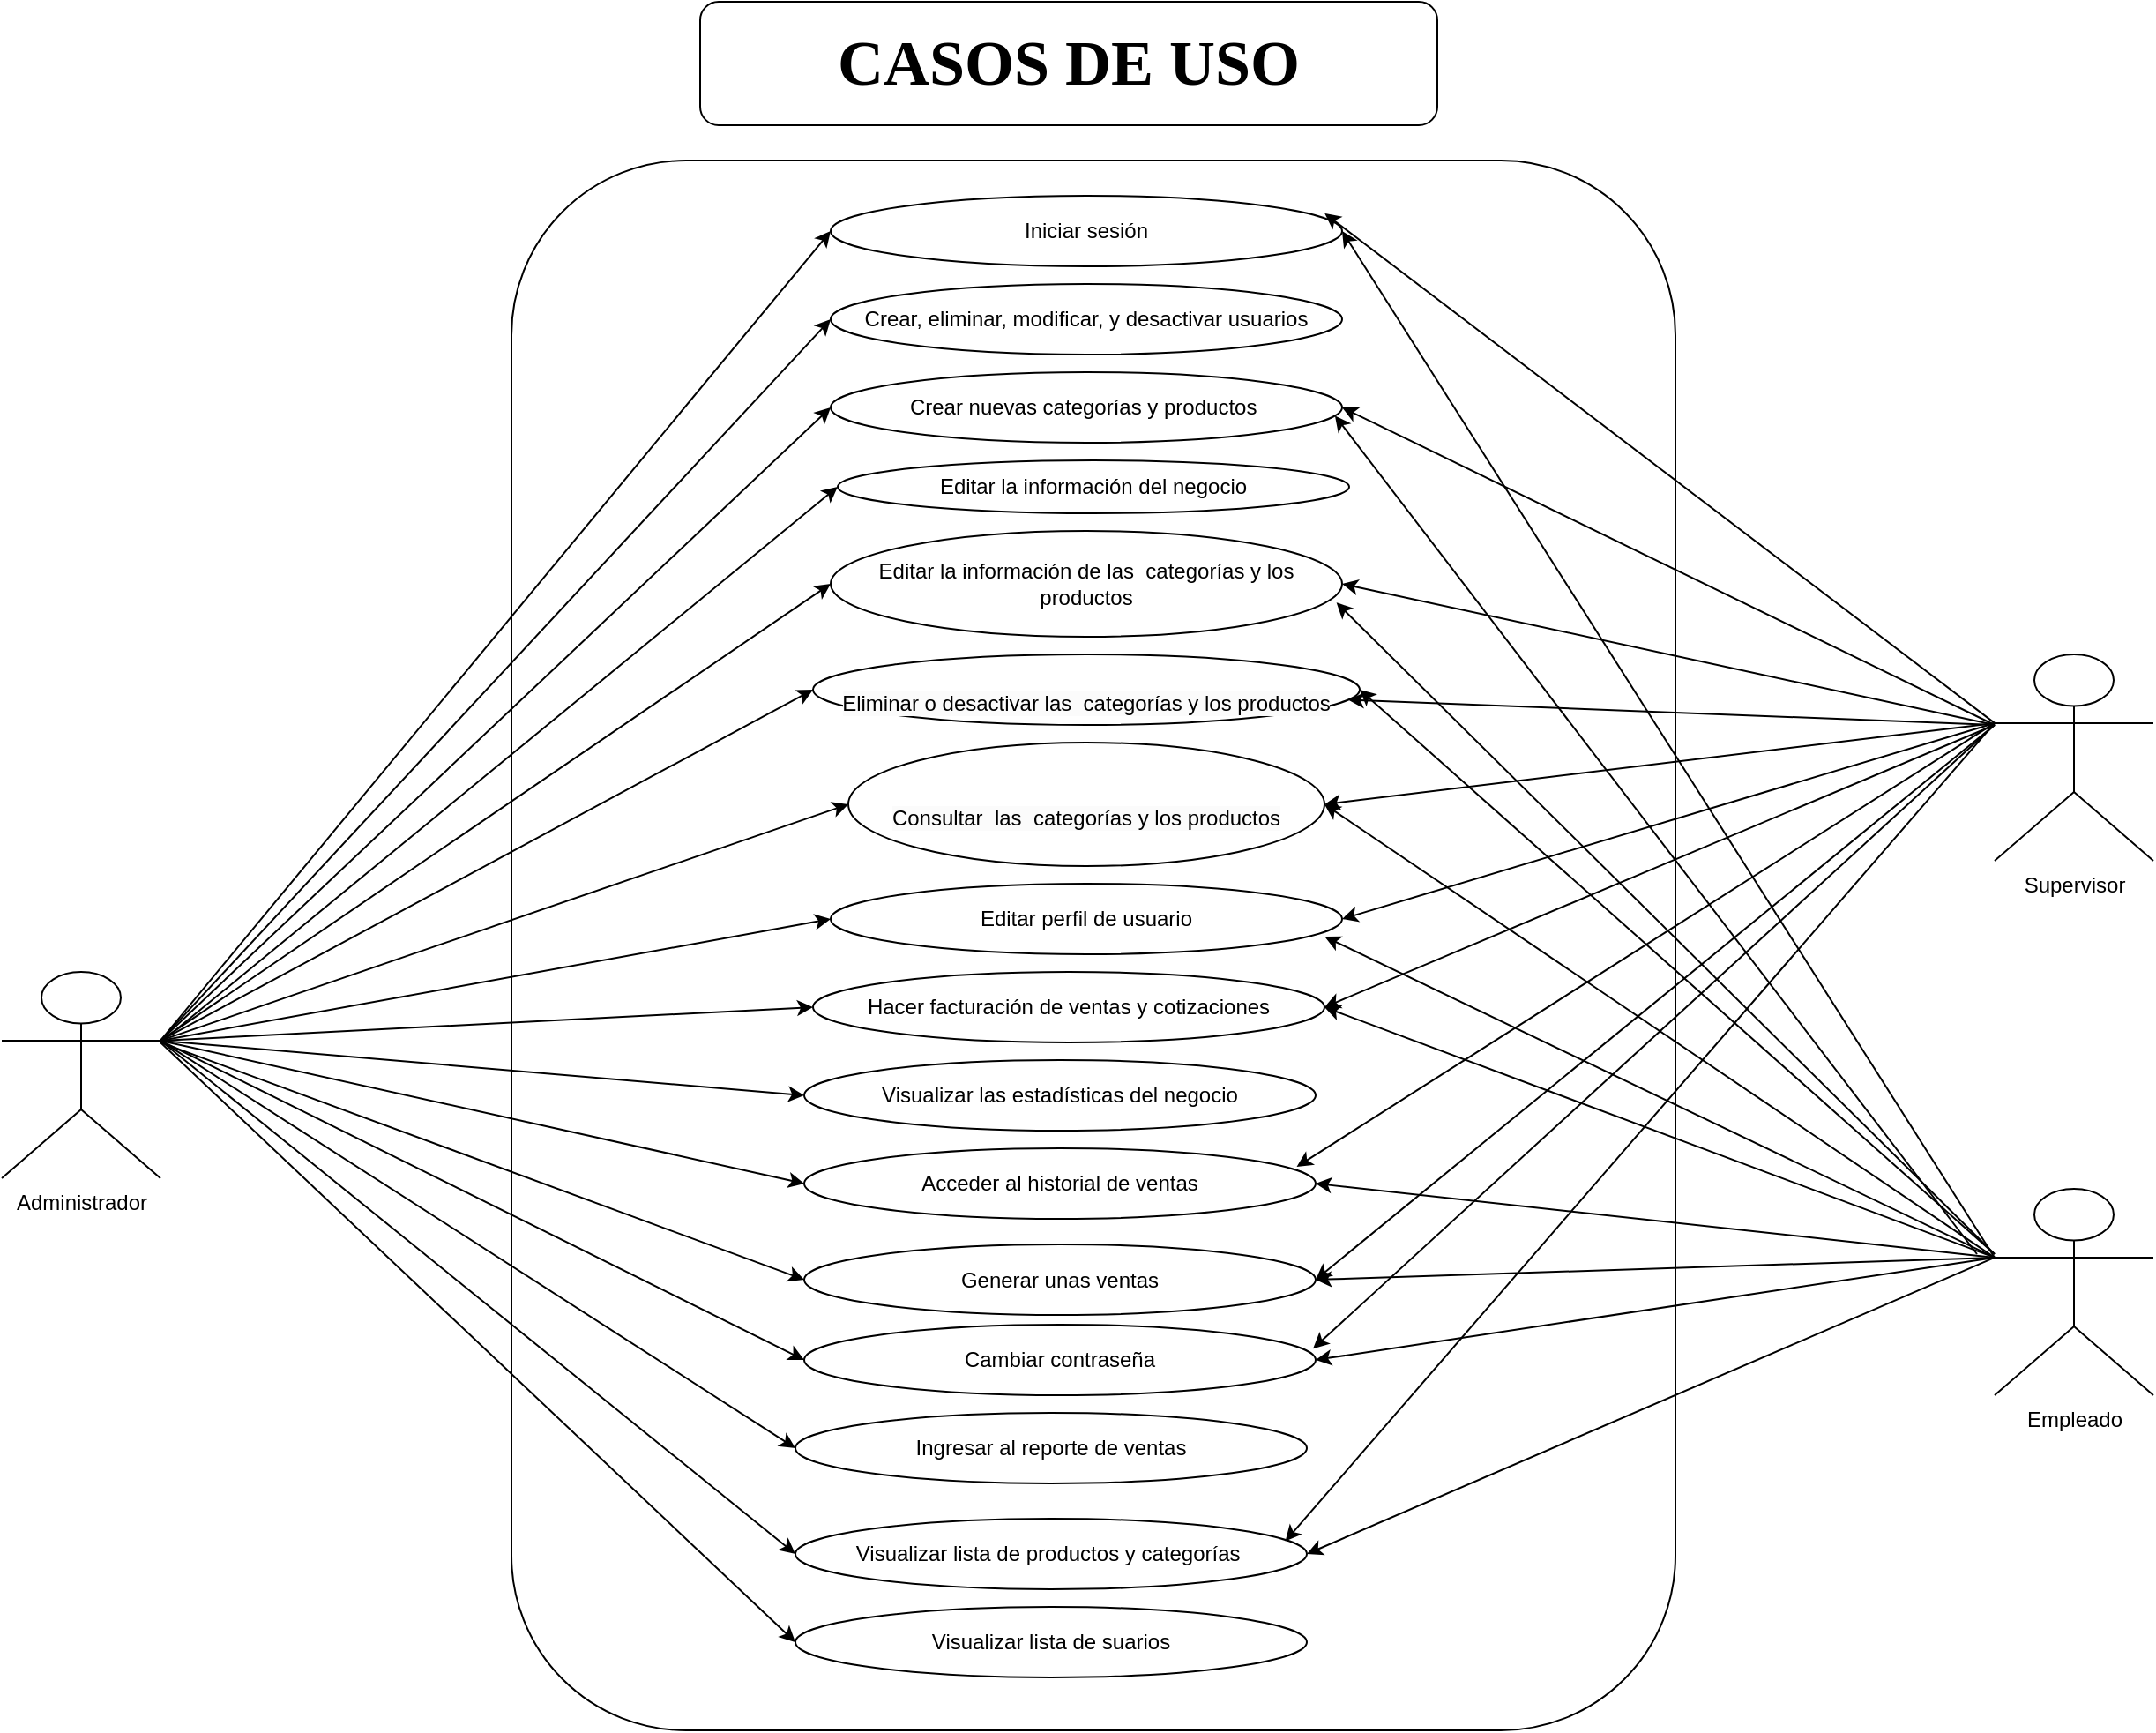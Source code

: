 <mxfile version="24.0.1" type="google">
  <diagram name="Página-1" id="wjt_wNT9pInLbBbozji_">
    <mxGraphModel grid="1" page="1" gridSize="10" guides="1" tooltips="1" connect="1" arrows="1" fold="1" pageScale="1" pageWidth="827" pageHeight="1169" math="0" shadow="0">
      <root>
        <mxCell id="0" />
        <mxCell id="1" parent="0" />
        <mxCell id="Tp81bI-9_jp-oIlbRrjL-5" value="" style="rounded=1;whiteSpace=wrap;html=1;" vertex="1" parent="1">
          <mxGeometry x="29" y="-50" width="660" height="890" as="geometry" />
        </mxCell>
        <mxCell id="FshZVi81owRnNkDoLixd-5" style="rounded=0;orthogonalLoop=1;jettySize=auto;html=1;exitX=1;exitY=0.333;exitDx=0;exitDy=0;exitPerimeter=0;entryX=0;entryY=0.5;entryDx=0;entryDy=0;" edge="1" parent="1" source="Tp81bI-9_jp-oIlbRrjL-1" target="Tp81bI-9_jp-oIlbRrjL-8">
          <mxGeometry relative="1" as="geometry" />
        </mxCell>
        <mxCell id="FshZVi81owRnNkDoLixd-6" style="rounded=0;orthogonalLoop=1;jettySize=auto;html=1;exitX=1;exitY=0.333;exitDx=0;exitDy=0;exitPerimeter=0;entryX=0;entryY=0.5;entryDx=0;entryDy=0;" edge="1" parent="1" source="Tp81bI-9_jp-oIlbRrjL-1" target="Tp81bI-9_jp-oIlbRrjL-10">
          <mxGeometry relative="1" as="geometry" />
        </mxCell>
        <mxCell id="FshZVi81owRnNkDoLixd-7" style="rounded=0;orthogonalLoop=1;jettySize=auto;html=1;exitX=1;exitY=0.333;exitDx=0;exitDy=0;exitPerimeter=0;entryX=0;entryY=0.5;entryDx=0;entryDy=0;" edge="1" parent="1" source="Tp81bI-9_jp-oIlbRrjL-1" target="Tp81bI-9_jp-oIlbRrjL-12">
          <mxGeometry relative="1" as="geometry" />
        </mxCell>
        <mxCell id="FshZVi81owRnNkDoLixd-8" style="rounded=0;orthogonalLoop=1;jettySize=auto;html=1;exitX=1;exitY=0.333;exitDx=0;exitDy=0;exitPerimeter=0;entryX=0;entryY=0.5;entryDx=0;entryDy=0;" edge="1" parent="1" source="Tp81bI-9_jp-oIlbRrjL-1" target="Tp81bI-9_jp-oIlbRrjL-9">
          <mxGeometry relative="1" as="geometry" />
        </mxCell>
        <mxCell id="FshZVi81owRnNkDoLixd-9" style="edgeStyle=none;rounded=0;orthogonalLoop=1;jettySize=auto;html=1;exitX=1;exitY=0.333;exitDx=0;exitDy=0;exitPerimeter=0;entryX=0;entryY=0.5;entryDx=0;entryDy=0;" edge="1" parent="1" source="Tp81bI-9_jp-oIlbRrjL-1" target="Tp81bI-9_jp-oIlbRrjL-14">
          <mxGeometry relative="1" as="geometry" />
        </mxCell>
        <mxCell id="FshZVi81owRnNkDoLixd-10" style="edgeStyle=none;rounded=0;orthogonalLoop=1;jettySize=auto;html=1;exitX=1;exitY=0.333;exitDx=0;exitDy=0;exitPerimeter=0;entryX=0;entryY=0.5;entryDx=0;entryDy=0;" edge="1" parent="1" source="Tp81bI-9_jp-oIlbRrjL-1" target="Tp81bI-9_jp-oIlbRrjL-15">
          <mxGeometry relative="1" as="geometry" />
        </mxCell>
        <mxCell id="FshZVi81owRnNkDoLixd-11" style="edgeStyle=none;rounded=0;orthogonalLoop=1;jettySize=auto;html=1;exitX=1;exitY=0.333;exitDx=0;exitDy=0;exitPerimeter=0;entryX=0;entryY=0.5;entryDx=0;entryDy=0;" edge="1" parent="1" source="Tp81bI-9_jp-oIlbRrjL-1" target="Tp81bI-9_jp-oIlbRrjL-16">
          <mxGeometry relative="1" as="geometry" />
        </mxCell>
        <mxCell id="FshZVi81owRnNkDoLixd-12" style="edgeStyle=none;rounded=0;orthogonalLoop=1;jettySize=auto;html=1;exitX=1;exitY=0.333;exitDx=0;exitDy=0;exitPerimeter=0;entryX=0;entryY=0.5;entryDx=0;entryDy=0;" edge="1" parent="1" source="Tp81bI-9_jp-oIlbRrjL-1" target="Tp81bI-9_jp-oIlbRrjL-17">
          <mxGeometry relative="1" as="geometry" />
        </mxCell>
        <mxCell id="FshZVi81owRnNkDoLixd-13" style="edgeStyle=none;rounded=0;orthogonalLoop=1;jettySize=auto;html=1;exitX=1;exitY=0.333;exitDx=0;exitDy=0;exitPerimeter=0;entryX=0;entryY=0.5;entryDx=0;entryDy=0;" edge="1" parent="1" source="Tp81bI-9_jp-oIlbRrjL-1" target="FshZVi81owRnNkDoLixd-4">
          <mxGeometry relative="1" as="geometry" />
        </mxCell>
        <mxCell id="FshZVi81owRnNkDoLixd-14" style="edgeStyle=none;rounded=0;orthogonalLoop=1;jettySize=auto;html=1;exitX=1;exitY=0.333;exitDx=0;exitDy=0;exitPerimeter=0;entryX=0;entryY=0.5;entryDx=0;entryDy=0;" edge="1" parent="1" source="Tp81bI-9_jp-oIlbRrjL-1" target="k-hiotloEBNPpJEQtQIQ-1">
          <mxGeometry relative="1" as="geometry" />
        </mxCell>
        <mxCell id="FshZVi81owRnNkDoLixd-15" style="edgeStyle=none;rounded=0;orthogonalLoop=1;jettySize=auto;html=1;exitX=1;exitY=0.333;exitDx=0;exitDy=0;exitPerimeter=0;entryX=0;entryY=0.5;entryDx=0;entryDy=0;" edge="1" parent="1" source="Tp81bI-9_jp-oIlbRrjL-1" target="Tp81bI-9_jp-oIlbRrjL-11">
          <mxGeometry relative="1" as="geometry" />
        </mxCell>
        <mxCell id="Tp81bI-9_jp-oIlbRrjL-1" value="Administrador" style="shape=umlActor;verticalLabelPosition=bottom;verticalAlign=top;html=1;outlineConnect=0;" vertex="1" parent="1">
          <mxGeometry x="-260" y="410" width="90" height="117" as="geometry" />
        </mxCell>
        <mxCell id="Tp81bI-9_jp-oIlbRrjL-4" value="&lt;b&gt;&lt;font face=&quot;Georgia&quot; style=&quot;font-size: 36px;&quot;&gt;CASOS DE USO&lt;/font&gt;&lt;/b&gt;" style="rounded=1;whiteSpace=wrap;html=1;" vertex="1" parent="1">
          <mxGeometry x="136" y="-140" width="418" height="70" as="geometry" />
        </mxCell>
        <mxCell id="Tp81bI-9_jp-oIlbRrjL-8" value="Iniciar sesión" style="ellipse;whiteSpace=wrap;html=1;" vertex="1" parent="1">
          <mxGeometry x="210" y="-30" width="290" height="40" as="geometry" />
        </mxCell>
        <mxCell id="Tp81bI-9_jp-oIlbRrjL-9" value="Hacer facturación de ventas y cotizaciones" style="ellipse;whiteSpace=wrap;html=1;" vertex="1" parent="1">
          <mxGeometry x="200" y="410" width="290" height="40" as="geometry" />
        </mxCell>
        <mxCell id="Tp81bI-9_jp-oIlbRrjL-10" value="&lt;br&gt;Editar la información de las&amp;nbsp; categorías y los productos&lt;br&gt;&amp;nbsp;" style="ellipse;whiteSpace=wrap;html=1;" vertex="1" parent="1">
          <mxGeometry x="210" y="160" width="290" height="60" as="geometry" />
        </mxCell>
        <mxCell id="Tp81bI-9_jp-oIlbRrjL-11" value="&lt;br&gt;&lt;span style=&quot;color: rgb(0, 0, 0); font-family: Helvetica; font-size: 12px; font-style: normal; font-variant-ligatures: normal; font-variant-caps: normal; font-weight: 400; letter-spacing: normal; orphans: 2; text-align: center; text-indent: 0px; text-transform: none; widows: 2; word-spacing: 0px; -webkit-text-stroke-width: 0px; background-color: rgb(251, 251, 251); text-decoration-thickness: initial; text-decoration-style: initial; text-decoration-color: initial; float: none; display: inline !important;&quot;&gt;Eliminar o desactivar las&amp;nbsp; categorías y los productos&lt;/span&gt;" style="ellipse;whiteSpace=wrap;html=1;" vertex="1" parent="1">
          <mxGeometry x="200" y="230" width="310" height="40" as="geometry" />
        </mxCell>
        <mxCell id="Tp81bI-9_jp-oIlbRrjL-12" value="Editar perfil de usuario" style="ellipse;whiteSpace=wrap;html=1;" vertex="1" parent="1">
          <mxGeometry x="210" y="360" width="290" height="40" as="geometry" />
        </mxCell>
        <mxCell id="Tp81bI-9_jp-oIlbRrjL-14" value="Visualizar las estadísticas del negocio" style="ellipse;whiteSpace=wrap;html=1;" vertex="1" parent="1">
          <mxGeometry x="195" y="460" width="290" height="40" as="geometry" />
        </mxCell>
        <mxCell id="Tp81bI-9_jp-oIlbRrjL-15" value="Acceder al historial de ventas" style="ellipse;whiteSpace=wrap;html=1;" vertex="1" parent="1">
          <mxGeometry x="195" y="510" width="290" height="40" as="geometry" />
        </mxCell>
        <mxCell id="Tp81bI-9_jp-oIlbRrjL-16" value="Cambiar contraseña" style="ellipse;whiteSpace=wrap;html=1;" vertex="1" parent="1">
          <mxGeometry x="195" y="610" width="290" height="40" as="geometry" />
        </mxCell>
        <mxCell id="Tp81bI-9_jp-oIlbRrjL-17" value="Ingresar al reporte de ventas" style="ellipse;whiteSpace=wrap;html=1;" vertex="1" parent="1">
          <mxGeometry x="190" y="660" width="290" height="40" as="geometry" />
        </mxCell>
        <mxCell id="Tp81bI-9_jp-oIlbRrjL-18" value="Crear nuevas categorías y productos&amp;nbsp;" style="ellipse;whiteSpace=wrap;html=1;" vertex="1" parent="1">
          <mxGeometry x="210" y="70" width="290" height="40" as="geometry" />
        </mxCell>
        <mxCell id="FshZVi81owRnNkDoLixd-20" style="edgeStyle=none;rounded=0;orthogonalLoop=1;jettySize=auto;html=1;exitX=0;exitY=0.333;exitDx=0;exitDy=0;exitPerimeter=0;entryX=0.966;entryY=0.75;entryDx=0;entryDy=0;entryPerimeter=0;" edge="1" parent="1" source="FshZVi81owRnNkDoLixd-2" target="Tp81bI-9_jp-oIlbRrjL-12">
          <mxGeometry relative="1" as="geometry">
            <mxPoint x="620" y="420" as="targetPoint" />
          </mxGeometry>
        </mxCell>
        <mxCell id="FshZVi81owRnNkDoLixd-21" style="edgeStyle=none;rounded=0;orthogonalLoop=1;jettySize=auto;html=1;exitX=0;exitY=0.333;exitDx=0;exitDy=0;exitPerimeter=0;entryX=1;entryY=0.5;entryDx=0;entryDy=0;" edge="1" parent="1" source="FshZVi81owRnNkDoLixd-2" target="Tp81bI-9_jp-oIlbRrjL-9">
          <mxGeometry relative="1" as="geometry" />
        </mxCell>
        <mxCell id="FshZVi81owRnNkDoLixd-22" style="edgeStyle=none;rounded=0;orthogonalLoop=1;jettySize=auto;html=1;exitX=0;exitY=0.333;exitDx=0;exitDy=0;exitPerimeter=0;entryX=1;entryY=0.5;entryDx=0;entryDy=0;" edge="1" parent="1" source="FshZVi81owRnNkDoLixd-2" target="Tp81bI-9_jp-oIlbRrjL-15">
          <mxGeometry relative="1" as="geometry" />
        </mxCell>
        <mxCell id="FshZVi81owRnNkDoLixd-23" style="edgeStyle=none;rounded=0;orthogonalLoop=1;jettySize=auto;html=1;exitX=0;exitY=0.333;exitDx=0;exitDy=0;exitPerimeter=0;entryX=1;entryY=0.5;entryDx=0;entryDy=0;" edge="1" parent="1" source="FshZVi81owRnNkDoLixd-2" target="Tp81bI-9_jp-oIlbRrjL-16">
          <mxGeometry relative="1" as="geometry" />
        </mxCell>
        <mxCell id="FshZVi81owRnNkDoLixd-25" style="edgeStyle=none;rounded=0;orthogonalLoop=1;jettySize=auto;html=1;exitX=0;exitY=0.333;exitDx=0;exitDy=0;exitPerimeter=0;entryX=1;entryY=0.5;entryDx=0;entryDy=0;" edge="1" parent="1" source="FshZVi81owRnNkDoLixd-2" target="FshZVi81owRnNkDoLixd-4">
          <mxGeometry relative="1" as="geometry" />
        </mxCell>
        <mxCell id="FshZVi81owRnNkDoLixd-2" value="Empleado" style="shape=umlActor;verticalLabelPosition=bottom;verticalAlign=top;html=1;outlineConnect=0;" vertex="1" parent="1">
          <mxGeometry x="870" y="533" width="90" height="117" as="geometry" />
        </mxCell>
        <mxCell id="FshZVi81owRnNkDoLixd-16" style="edgeStyle=none;rounded=0;orthogonalLoop=1;jettySize=auto;html=1;exitX=0;exitY=0.333;exitDx=0;exitDy=0;exitPerimeter=0;entryX=0.966;entryY=0.25;entryDx=0;entryDy=0;entryPerimeter=0;" edge="1" parent="1" source="FshZVi81owRnNkDoLixd-3" target="Tp81bI-9_jp-oIlbRrjL-8">
          <mxGeometry relative="1" as="geometry" />
        </mxCell>
        <mxCell id="FshZVi81owRnNkDoLixd-19" style="edgeStyle=none;rounded=0;orthogonalLoop=1;jettySize=auto;html=1;exitX=0;exitY=0.333;exitDx=0;exitDy=0;exitPerimeter=0;entryX=1;entryY=0.5;entryDx=0;entryDy=0;" edge="1" parent="1" source="FshZVi81owRnNkDoLixd-3" target="Tp81bI-9_jp-oIlbRrjL-12">
          <mxGeometry relative="1" as="geometry" />
        </mxCell>
        <mxCell id="FshZVi81owRnNkDoLixd-3" value="Supervisor" style="shape=umlActor;verticalLabelPosition=bottom;verticalAlign=top;html=1;outlineConnect=0;" vertex="1" parent="1">
          <mxGeometry x="870" y="230" width="90" height="117" as="geometry" />
        </mxCell>
        <mxCell id="FshZVi81owRnNkDoLixd-4" value="Visualizar lista de productos y categorías&amp;nbsp;" style="ellipse;whiteSpace=wrap;html=1;" vertex="1" parent="1">
          <mxGeometry x="190" y="720" width="290" height="40" as="geometry" />
        </mxCell>
        <mxCell id="FshZVi81owRnNkDoLixd-17" style="edgeStyle=none;rounded=0;orthogonalLoop=1;jettySize=auto;html=1;exitX=0;exitY=0.333;exitDx=0;exitDy=0;exitPerimeter=0;entryX=1;entryY=0.5;entryDx=0;entryDy=0;" edge="1" parent="1" source="FshZVi81owRnNkDoLixd-2" target="Tp81bI-9_jp-oIlbRrjL-8">
          <mxGeometry relative="1" as="geometry">
            <mxPoint x="460" y="230" as="targetPoint" />
          </mxGeometry>
        </mxCell>
        <mxCell id="FshZVi81owRnNkDoLixd-26" style="edgeStyle=none;rounded=0;orthogonalLoop=1;jettySize=auto;html=1;exitX=0;exitY=0.333;exitDx=0;exitDy=0;exitPerimeter=0;entryX=0.958;entryY=0.319;entryDx=0;entryDy=0;entryPerimeter=0;" edge="1" parent="1" source="FshZVi81owRnNkDoLixd-3" target="FshZVi81owRnNkDoLixd-4">
          <mxGeometry relative="1" as="geometry" />
        </mxCell>
        <mxCell id="FshZVi81owRnNkDoLixd-28" style="edgeStyle=none;rounded=0;orthogonalLoop=1;jettySize=auto;html=1;exitX=0;exitY=0.333;exitDx=0;exitDy=0;exitPerimeter=0;entryX=0.963;entryY=0.262;entryDx=0;entryDy=0;entryPerimeter=0;" edge="1" parent="1" source="FshZVi81owRnNkDoLixd-3" target="Tp81bI-9_jp-oIlbRrjL-15">
          <mxGeometry relative="1" as="geometry" />
        </mxCell>
        <mxCell id="dIth-lzhAZ8oeRemYPZV-4" value="&lt;br&gt;&lt;span style=&quot;color: rgb(0, 0, 0); font-family: Helvetica; font-size: 12px; font-style: normal; font-variant-ligatures: normal; font-variant-caps: normal; font-weight: 400; letter-spacing: normal; orphans: 2; text-align: center; text-indent: 0px; text-transform: none; widows: 2; word-spacing: 0px; -webkit-text-stroke-width: 0px; background-color: rgb(251, 251, 251); text-decoration-thickness: initial; text-decoration-style: initial; text-decoration-color: initial; float: none; display: inline !important;&quot;&gt;Consultar&amp;nbsp; las&amp;nbsp; categorías y los productos&lt;/span&gt;" style="ellipse;whiteSpace=wrap;html=1;" vertex="1" parent="1">
          <mxGeometry x="220" y="280" width="270" height="70" as="geometry" />
        </mxCell>
        <mxCell id="dIth-lzhAZ8oeRemYPZV-5" style="edgeStyle=none;rounded=0;orthogonalLoop=1;jettySize=auto;html=1;entryX=1;entryY=0.5;entryDx=0;entryDy=0;" edge="1" parent="1" target="Tp81bI-9_jp-oIlbRrjL-18">
          <mxGeometry relative="1" as="geometry">
            <mxPoint x="870" y="270" as="sourcePoint" />
            <mxPoint x="505" y="100" as="targetPoint" />
          </mxGeometry>
        </mxCell>
        <mxCell id="dIth-lzhAZ8oeRemYPZV-6" style="edgeStyle=none;rounded=0;orthogonalLoop=1;jettySize=auto;html=1;entryX=1;entryY=0.5;entryDx=0;entryDy=0;" edge="1" parent="1" target="Tp81bI-9_jp-oIlbRrjL-10">
          <mxGeometry relative="1" as="geometry">
            <mxPoint x="870" y="270" as="sourcePoint" />
            <mxPoint x="514" y="160" as="targetPoint" />
          </mxGeometry>
        </mxCell>
        <mxCell id="dIth-lzhAZ8oeRemYPZV-7" style="edgeStyle=none;rounded=0;orthogonalLoop=1;jettySize=auto;html=1;" edge="1" parent="1" target="Tp81bI-9_jp-oIlbRrjL-11">
          <mxGeometry relative="1" as="geometry">
            <mxPoint x="870" y="270" as="sourcePoint" />
            <mxPoint x="510" y="235" as="targetPoint" />
          </mxGeometry>
        </mxCell>
        <mxCell id="dIth-lzhAZ8oeRemYPZV-8" style="edgeStyle=none;rounded=0;orthogonalLoop=1;jettySize=auto;html=1;entryX=1;entryY=0.5;entryDx=0;entryDy=0;exitX=0;exitY=0.333;exitDx=0;exitDy=0;exitPerimeter=0;" edge="1" parent="1" source="FshZVi81owRnNkDoLixd-3" target="dIth-lzhAZ8oeRemYPZV-4">
          <mxGeometry relative="1" as="geometry">
            <mxPoint x="880" y="280" as="sourcePoint" />
            <mxPoint x="513" y="298" as="targetPoint" />
          </mxGeometry>
        </mxCell>
        <mxCell id="dIth-lzhAZ8oeRemYPZV-10" style="edgeStyle=none;rounded=0;orthogonalLoop=1;jettySize=auto;html=1;entryX=0.995;entryY=0.34;entryDx=0;entryDy=0;entryPerimeter=0;" edge="1" parent="1" target="Tp81bI-9_jp-oIlbRrjL-16">
          <mxGeometry relative="1" as="geometry">
            <mxPoint x="870" y="270" as="sourcePoint" />
            <mxPoint x="484" y="585" as="targetPoint" />
          </mxGeometry>
        </mxCell>
        <mxCell id="dIth-lzhAZ8oeRemYPZV-11" style="edgeStyle=none;rounded=0;orthogonalLoop=1;jettySize=auto;html=1;entryX=0;entryY=0.5;entryDx=0;entryDy=0;exitX=1;exitY=0.333;exitDx=0;exitDy=0;exitPerimeter=0;" edge="1" parent="1" source="Tp81bI-9_jp-oIlbRrjL-1" target="dIth-lzhAZ8oeRemYPZV-4">
          <mxGeometry relative="1" as="geometry">
            <mxPoint x="-160" y="450" as="sourcePoint" />
            <mxPoint x="210" y="305" as="targetPoint" />
          </mxGeometry>
        </mxCell>
        <mxCell id="dIth-lzhAZ8oeRemYPZV-12" style="edgeStyle=none;rounded=0;orthogonalLoop=1;jettySize=auto;html=1;exitX=0;exitY=0.333;exitDx=0;exitDy=0;exitPerimeter=0;entryX=1;entryY=0.5;entryDx=0;entryDy=0;" edge="1" parent="1" source="FshZVi81owRnNkDoLixd-2" target="dIth-lzhAZ8oeRemYPZV-4">
          <mxGeometry relative="1" as="geometry">
            <mxPoint x="500" y="367" as="targetPoint" />
            <mxPoint x="880" y="500" as="sourcePoint" />
          </mxGeometry>
        </mxCell>
        <mxCell id="dIth-lzhAZ8oeRemYPZV-13" style="edgeStyle=none;rounded=0;orthogonalLoop=1;jettySize=auto;html=1;entryX=1;entryY=0.5;entryDx=0;entryDy=0;" edge="1" parent="1" target="Tp81bI-9_jp-oIlbRrjL-11">
          <mxGeometry relative="1" as="geometry">
            <mxPoint x="500" y="370" as="targetPoint" />
            <mxPoint x="870" y="570" as="sourcePoint" />
          </mxGeometry>
        </mxCell>
        <mxCell id="dIth-lzhAZ8oeRemYPZV-14" style="edgeStyle=none;rounded=0;orthogonalLoop=1;jettySize=auto;html=1;entryX=0.986;entryY=0.616;entryDx=0;entryDy=0;entryPerimeter=0;" edge="1" parent="1" target="Tp81bI-9_jp-oIlbRrjL-18">
          <mxGeometry relative="1" as="geometry">
            <mxPoint x="540" y="291" as="targetPoint" />
            <mxPoint x="860" y="570" as="sourcePoint" />
          </mxGeometry>
        </mxCell>
        <mxCell id="dIth-lzhAZ8oeRemYPZV-15" style="edgeStyle=none;rounded=0;orthogonalLoop=1;jettySize=auto;html=1;entryX=0.989;entryY=0.677;entryDx=0;entryDy=0;entryPerimeter=0;" edge="1" parent="1" target="Tp81bI-9_jp-oIlbRrjL-10">
          <mxGeometry relative="1" as="geometry">
            <mxPoint x="520" y="223" as="targetPoint" />
            <mxPoint x="870" y="570" as="sourcePoint" />
          </mxGeometry>
        </mxCell>
        <mxCell id="k-hiotloEBNPpJEQtQIQ-1" value="Crear, eliminar, modificar, y desactivar usuarios" style="ellipse;whiteSpace=wrap;html=1;" vertex="1" parent="1">
          <mxGeometry x="210" y="20" width="290" height="40" as="geometry" />
        </mxCell>
        <mxCell id="k-hiotloEBNPpJEQtQIQ-2" style="edgeStyle=none;rounded=0;orthogonalLoop=1;jettySize=auto;html=1;exitX=1;exitY=0.333;exitDx=0;exitDy=0;exitPerimeter=0;entryX=0;entryY=0.5;entryDx=0;entryDy=0;" edge="1" parent="1" source="Tp81bI-9_jp-oIlbRrjL-1" target="Tp81bI-9_jp-oIlbRrjL-18">
          <mxGeometry relative="1" as="geometry">
            <mxPoint x="-160" y="459" as="sourcePoint" />
            <mxPoint x="220" y="110" as="targetPoint" />
          </mxGeometry>
        </mxCell>
        <mxCell id="k-hiotloEBNPpJEQtQIQ-3" value="&lt;br&gt;Editar la información del negocio&lt;br&gt;&amp;nbsp;" style="ellipse;whiteSpace=wrap;html=1;" vertex="1" parent="1">
          <mxGeometry x="214" y="120" width="290" height="30" as="geometry" />
        </mxCell>
        <mxCell id="k-hiotloEBNPpJEQtQIQ-4" style="edgeStyle=none;rounded=0;orthogonalLoop=1;jettySize=auto;html=1;entryX=0;entryY=0.5;entryDx=0;entryDy=0;" edge="1" parent="1" target="k-hiotloEBNPpJEQtQIQ-3">
          <mxGeometry relative="1" as="geometry">
            <mxPoint x="-170" y="450" as="sourcePoint" />
            <mxPoint x="220" y="100" as="targetPoint" />
          </mxGeometry>
        </mxCell>
        <mxCell id="k-hiotloEBNPpJEQtQIQ-5" style="edgeStyle=none;rounded=0;orthogonalLoop=1;jettySize=auto;html=1;entryX=1;entryY=0.5;entryDx=0;entryDy=0;" edge="1" parent="1" target="Tp81bI-9_jp-oIlbRrjL-9">
          <mxGeometry relative="1" as="geometry">
            <mxPoint x="870" y="270" as="sourcePoint" />
            <mxPoint x="510" y="390" as="targetPoint" />
          </mxGeometry>
        </mxCell>
        <mxCell id="k-hiotloEBNPpJEQtQIQ-6" value="Generar unas ventas" style="ellipse;whiteSpace=wrap;html=1;" vertex="1" parent="1">
          <mxGeometry x="195" y="564.5" width="290" height="40" as="geometry" />
        </mxCell>
        <mxCell id="k-hiotloEBNPpJEQtQIQ-7" style="edgeStyle=none;rounded=0;orthogonalLoop=1;jettySize=auto;html=1;entryX=1;entryY=0.5;entryDx=0;entryDy=0;" edge="1" parent="1" target="k-hiotloEBNPpJEQtQIQ-6">
          <mxGeometry relative="1" as="geometry">
            <mxPoint x="870" y="270" as="sourcePoint" />
            <mxPoint x="484" y="530" as="targetPoint" />
          </mxGeometry>
        </mxCell>
        <mxCell id="k-hiotloEBNPpJEQtQIQ-8" style="edgeStyle=none;rounded=0;orthogonalLoop=1;jettySize=auto;html=1;exitX=0;exitY=0.333;exitDx=0;exitDy=0;exitPerimeter=0;entryX=1;entryY=0.5;entryDx=0;entryDy=0;" edge="1" parent="1" source="FshZVi81owRnNkDoLixd-2" target="k-hiotloEBNPpJEQtQIQ-6">
          <mxGeometry relative="1" as="geometry">
            <mxPoint x="880" y="582" as="sourcePoint" />
            <mxPoint x="495" y="640" as="targetPoint" />
          </mxGeometry>
        </mxCell>
        <mxCell id="k-hiotloEBNPpJEQtQIQ-9" style="edgeStyle=none;rounded=0;orthogonalLoop=1;jettySize=auto;html=1;entryX=0;entryY=0.5;entryDx=0;entryDy=0;" edge="1" parent="1" target="k-hiotloEBNPpJEQtQIQ-6">
          <mxGeometry relative="1" as="geometry">
            <mxPoint x="-170" y="450" as="sourcePoint" />
            <mxPoint x="205" y="540" as="targetPoint" />
          </mxGeometry>
        </mxCell>
        <mxCell id="k-hiotloEBNPpJEQtQIQ-10" value="Visualizar lista de suarios" style="ellipse;whiteSpace=wrap;html=1;" vertex="1" parent="1">
          <mxGeometry x="190" y="770" width="290" height="40" as="geometry" />
        </mxCell>
        <mxCell id="k-hiotloEBNPpJEQtQIQ-11" style="edgeStyle=none;rounded=0;orthogonalLoop=1;jettySize=auto;html=1;entryX=0;entryY=0.5;entryDx=0;entryDy=0;" edge="1" parent="1" target="k-hiotloEBNPpJEQtQIQ-10">
          <mxGeometry relative="1" as="geometry">
            <mxPoint x="-170" y="450" as="sourcePoint" />
            <mxPoint x="200" y="750" as="targetPoint" />
          </mxGeometry>
        </mxCell>
      </root>
    </mxGraphModel>
  </diagram>
</mxfile>

